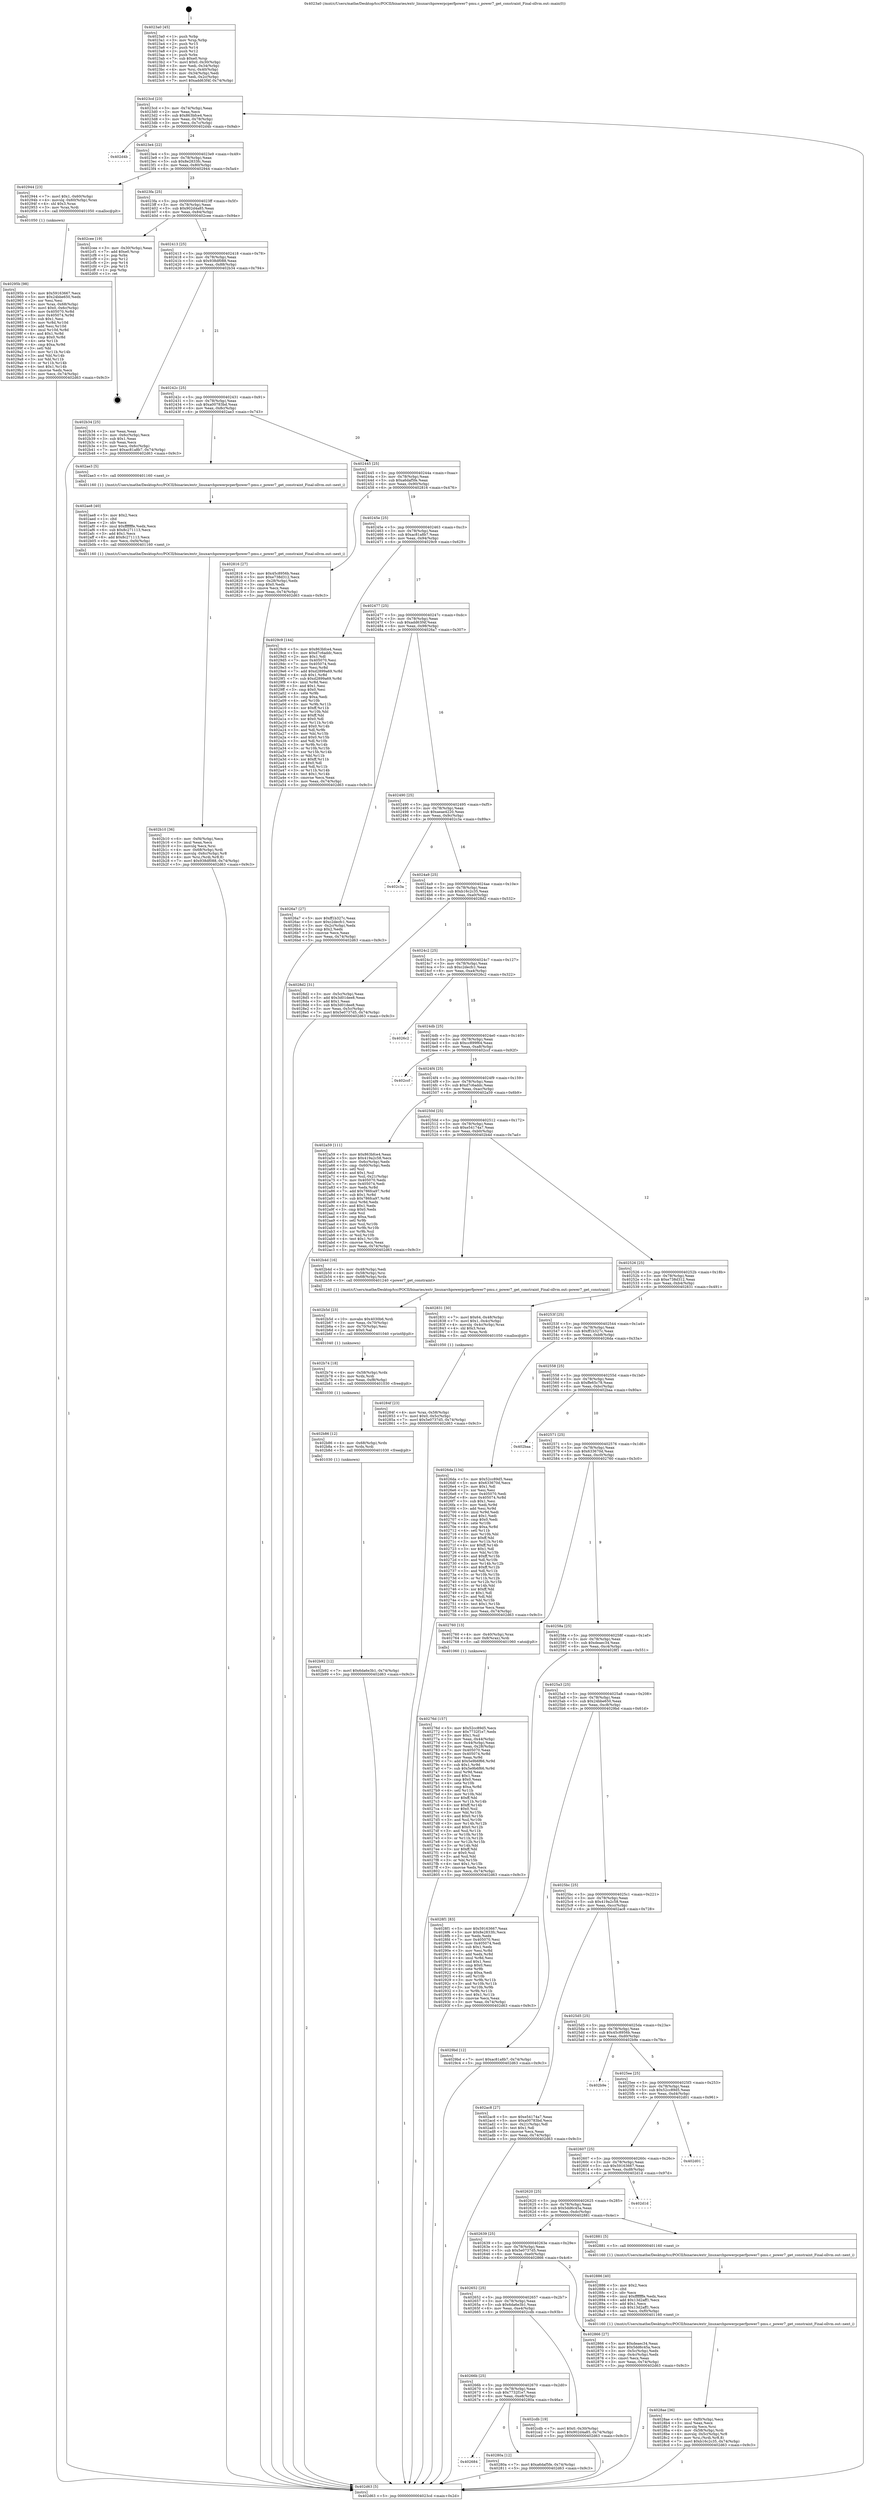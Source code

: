 digraph "0x4023a0" {
  label = "0x4023a0 (/mnt/c/Users/mathe/Desktop/tcc/POCII/binaries/extr_linuxarchpowerpcperfpower7-pmu.c_power7_get_constraint_Final-ollvm.out::main(0))"
  labelloc = "t"
  node[shape=record]

  Entry [label="",width=0.3,height=0.3,shape=circle,fillcolor=black,style=filled]
  "0x4023cd" [label="{
     0x4023cd [23]\l
     | [instrs]\l
     &nbsp;&nbsp;0x4023cd \<+3\>: mov -0x74(%rbp),%eax\l
     &nbsp;&nbsp;0x4023d0 \<+2\>: mov %eax,%ecx\l
     &nbsp;&nbsp;0x4023d2 \<+6\>: sub $0x863bfce4,%ecx\l
     &nbsp;&nbsp;0x4023d8 \<+3\>: mov %eax,-0x78(%rbp)\l
     &nbsp;&nbsp;0x4023db \<+3\>: mov %ecx,-0x7c(%rbp)\l
     &nbsp;&nbsp;0x4023de \<+6\>: je 0000000000402d4b \<main+0x9ab\>\l
  }"]
  "0x402d4b" [label="{
     0x402d4b\l
  }", style=dashed]
  "0x4023e4" [label="{
     0x4023e4 [22]\l
     | [instrs]\l
     &nbsp;&nbsp;0x4023e4 \<+5\>: jmp 00000000004023e9 \<main+0x49\>\l
     &nbsp;&nbsp;0x4023e9 \<+3\>: mov -0x78(%rbp),%eax\l
     &nbsp;&nbsp;0x4023ec \<+5\>: sub $0x8e2833fc,%eax\l
     &nbsp;&nbsp;0x4023f1 \<+3\>: mov %eax,-0x80(%rbp)\l
     &nbsp;&nbsp;0x4023f4 \<+6\>: je 0000000000402944 \<main+0x5a4\>\l
  }"]
  Exit [label="",width=0.3,height=0.3,shape=circle,fillcolor=black,style=filled,peripheries=2]
  "0x402944" [label="{
     0x402944 [23]\l
     | [instrs]\l
     &nbsp;&nbsp;0x402944 \<+7\>: movl $0x1,-0x60(%rbp)\l
     &nbsp;&nbsp;0x40294b \<+4\>: movslq -0x60(%rbp),%rax\l
     &nbsp;&nbsp;0x40294f \<+4\>: shl $0x3,%rax\l
     &nbsp;&nbsp;0x402953 \<+3\>: mov %rax,%rdi\l
     &nbsp;&nbsp;0x402956 \<+5\>: call 0000000000401050 \<malloc@plt\>\l
     | [calls]\l
     &nbsp;&nbsp;0x401050 \{1\} (unknown)\l
  }"]
  "0x4023fa" [label="{
     0x4023fa [25]\l
     | [instrs]\l
     &nbsp;&nbsp;0x4023fa \<+5\>: jmp 00000000004023ff \<main+0x5f\>\l
     &nbsp;&nbsp;0x4023ff \<+3\>: mov -0x78(%rbp),%eax\l
     &nbsp;&nbsp;0x402402 \<+5\>: sub $0x902d4a85,%eax\l
     &nbsp;&nbsp;0x402407 \<+6\>: mov %eax,-0x84(%rbp)\l
     &nbsp;&nbsp;0x40240d \<+6\>: je 0000000000402cee \<main+0x94e\>\l
  }"]
  "0x402b92" [label="{
     0x402b92 [12]\l
     | [instrs]\l
     &nbsp;&nbsp;0x402b92 \<+7\>: movl $0x6da6e3b1,-0x74(%rbp)\l
     &nbsp;&nbsp;0x402b99 \<+5\>: jmp 0000000000402d63 \<main+0x9c3\>\l
  }"]
  "0x402cee" [label="{
     0x402cee [19]\l
     | [instrs]\l
     &nbsp;&nbsp;0x402cee \<+3\>: mov -0x30(%rbp),%eax\l
     &nbsp;&nbsp;0x402cf1 \<+7\>: add $0xe0,%rsp\l
     &nbsp;&nbsp;0x402cf8 \<+1\>: pop %rbx\l
     &nbsp;&nbsp;0x402cf9 \<+2\>: pop %r12\l
     &nbsp;&nbsp;0x402cfb \<+2\>: pop %r14\l
     &nbsp;&nbsp;0x402cfd \<+2\>: pop %r15\l
     &nbsp;&nbsp;0x402cff \<+1\>: pop %rbp\l
     &nbsp;&nbsp;0x402d00 \<+1\>: ret\l
  }"]
  "0x402413" [label="{
     0x402413 [25]\l
     | [instrs]\l
     &nbsp;&nbsp;0x402413 \<+5\>: jmp 0000000000402418 \<main+0x78\>\l
     &nbsp;&nbsp;0x402418 \<+3\>: mov -0x78(%rbp),%eax\l
     &nbsp;&nbsp;0x40241b \<+5\>: sub $0x938df088,%eax\l
     &nbsp;&nbsp;0x402420 \<+6\>: mov %eax,-0x88(%rbp)\l
     &nbsp;&nbsp;0x402426 \<+6\>: je 0000000000402b34 \<main+0x794\>\l
  }"]
  "0x402b86" [label="{
     0x402b86 [12]\l
     | [instrs]\l
     &nbsp;&nbsp;0x402b86 \<+4\>: mov -0x68(%rbp),%rdx\l
     &nbsp;&nbsp;0x402b8a \<+3\>: mov %rdx,%rdi\l
     &nbsp;&nbsp;0x402b8d \<+5\>: call 0000000000401030 \<free@plt\>\l
     | [calls]\l
     &nbsp;&nbsp;0x401030 \{1\} (unknown)\l
  }"]
  "0x402b34" [label="{
     0x402b34 [25]\l
     | [instrs]\l
     &nbsp;&nbsp;0x402b34 \<+2\>: xor %eax,%eax\l
     &nbsp;&nbsp;0x402b36 \<+3\>: mov -0x6c(%rbp),%ecx\l
     &nbsp;&nbsp;0x402b39 \<+3\>: sub $0x1,%eax\l
     &nbsp;&nbsp;0x402b3c \<+2\>: sub %eax,%ecx\l
     &nbsp;&nbsp;0x402b3e \<+3\>: mov %ecx,-0x6c(%rbp)\l
     &nbsp;&nbsp;0x402b41 \<+7\>: movl $0xac81a8b7,-0x74(%rbp)\l
     &nbsp;&nbsp;0x402b48 \<+5\>: jmp 0000000000402d63 \<main+0x9c3\>\l
  }"]
  "0x40242c" [label="{
     0x40242c [25]\l
     | [instrs]\l
     &nbsp;&nbsp;0x40242c \<+5\>: jmp 0000000000402431 \<main+0x91\>\l
     &nbsp;&nbsp;0x402431 \<+3\>: mov -0x78(%rbp),%eax\l
     &nbsp;&nbsp;0x402434 \<+5\>: sub $0xa00783bd,%eax\l
     &nbsp;&nbsp;0x402439 \<+6\>: mov %eax,-0x8c(%rbp)\l
     &nbsp;&nbsp;0x40243f \<+6\>: je 0000000000402ae3 \<main+0x743\>\l
  }"]
  "0x402b74" [label="{
     0x402b74 [18]\l
     | [instrs]\l
     &nbsp;&nbsp;0x402b74 \<+4\>: mov -0x58(%rbp),%rdx\l
     &nbsp;&nbsp;0x402b78 \<+3\>: mov %rdx,%rdi\l
     &nbsp;&nbsp;0x402b7b \<+6\>: mov %eax,-0xf8(%rbp)\l
     &nbsp;&nbsp;0x402b81 \<+5\>: call 0000000000401030 \<free@plt\>\l
     | [calls]\l
     &nbsp;&nbsp;0x401030 \{1\} (unknown)\l
  }"]
  "0x402ae3" [label="{
     0x402ae3 [5]\l
     | [instrs]\l
     &nbsp;&nbsp;0x402ae3 \<+5\>: call 0000000000401160 \<next_i\>\l
     | [calls]\l
     &nbsp;&nbsp;0x401160 \{1\} (/mnt/c/Users/mathe/Desktop/tcc/POCII/binaries/extr_linuxarchpowerpcperfpower7-pmu.c_power7_get_constraint_Final-ollvm.out::next_i)\l
  }"]
  "0x402445" [label="{
     0x402445 [25]\l
     | [instrs]\l
     &nbsp;&nbsp;0x402445 \<+5\>: jmp 000000000040244a \<main+0xaa\>\l
     &nbsp;&nbsp;0x40244a \<+3\>: mov -0x78(%rbp),%eax\l
     &nbsp;&nbsp;0x40244d \<+5\>: sub $0xa6daf5fe,%eax\l
     &nbsp;&nbsp;0x402452 \<+6\>: mov %eax,-0x90(%rbp)\l
     &nbsp;&nbsp;0x402458 \<+6\>: je 0000000000402816 \<main+0x476\>\l
  }"]
  "0x402b5d" [label="{
     0x402b5d [23]\l
     | [instrs]\l
     &nbsp;&nbsp;0x402b5d \<+10\>: movabs $0x4030b6,%rdi\l
     &nbsp;&nbsp;0x402b67 \<+3\>: mov %eax,-0x70(%rbp)\l
     &nbsp;&nbsp;0x402b6a \<+3\>: mov -0x70(%rbp),%esi\l
     &nbsp;&nbsp;0x402b6d \<+2\>: mov $0x0,%al\l
     &nbsp;&nbsp;0x402b6f \<+5\>: call 0000000000401040 \<printf@plt\>\l
     | [calls]\l
     &nbsp;&nbsp;0x401040 \{1\} (unknown)\l
  }"]
  "0x402816" [label="{
     0x402816 [27]\l
     | [instrs]\l
     &nbsp;&nbsp;0x402816 \<+5\>: mov $0x45c8956b,%eax\l
     &nbsp;&nbsp;0x40281b \<+5\>: mov $0xe738d312,%ecx\l
     &nbsp;&nbsp;0x402820 \<+3\>: mov -0x28(%rbp),%edx\l
     &nbsp;&nbsp;0x402823 \<+3\>: cmp $0x0,%edx\l
     &nbsp;&nbsp;0x402826 \<+3\>: cmove %ecx,%eax\l
     &nbsp;&nbsp;0x402829 \<+3\>: mov %eax,-0x74(%rbp)\l
     &nbsp;&nbsp;0x40282c \<+5\>: jmp 0000000000402d63 \<main+0x9c3\>\l
  }"]
  "0x40245e" [label="{
     0x40245e [25]\l
     | [instrs]\l
     &nbsp;&nbsp;0x40245e \<+5\>: jmp 0000000000402463 \<main+0xc3\>\l
     &nbsp;&nbsp;0x402463 \<+3\>: mov -0x78(%rbp),%eax\l
     &nbsp;&nbsp;0x402466 \<+5\>: sub $0xac81a8b7,%eax\l
     &nbsp;&nbsp;0x40246b \<+6\>: mov %eax,-0x94(%rbp)\l
     &nbsp;&nbsp;0x402471 \<+6\>: je 00000000004029c9 \<main+0x629\>\l
  }"]
  "0x402b10" [label="{
     0x402b10 [36]\l
     | [instrs]\l
     &nbsp;&nbsp;0x402b10 \<+6\>: mov -0xf4(%rbp),%ecx\l
     &nbsp;&nbsp;0x402b16 \<+3\>: imul %eax,%ecx\l
     &nbsp;&nbsp;0x402b19 \<+3\>: movslq %ecx,%rsi\l
     &nbsp;&nbsp;0x402b1c \<+4\>: mov -0x68(%rbp),%rdi\l
     &nbsp;&nbsp;0x402b20 \<+4\>: movslq -0x6c(%rbp),%r8\l
     &nbsp;&nbsp;0x402b24 \<+4\>: mov %rsi,(%rdi,%r8,8)\l
     &nbsp;&nbsp;0x402b28 \<+7\>: movl $0x938df088,-0x74(%rbp)\l
     &nbsp;&nbsp;0x402b2f \<+5\>: jmp 0000000000402d63 \<main+0x9c3\>\l
  }"]
  "0x4029c9" [label="{
     0x4029c9 [144]\l
     | [instrs]\l
     &nbsp;&nbsp;0x4029c9 \<+5\>: mov $0x863bfce4,%eax\l
     &nbsp;&nbsp;0x4029ce \<+5\>: mov $0xd7c6addc,%ecx\l
     &nbsp;&nbsp;0x4029d3 \<+2\>: mov $0x1,%dl\l
     &nbsp;&nbsp;0x4029d5 \<+7\>: mov 0x405070,%esi\l
     &nbsp;&nbsp;0x4029dc \<+7\>: mov 0x405074,%edi\l
     &nbsp;&nbsp;0x4029e3 \<+3\>: mov %esi,%r8d\l
     &nbsp;&nbsp;0x4029e6 \<+7\>: add $0xd2899a69,%r8d\l
     &nbsp;&nbsp;0x4029ed \<+4\>: sub $0x1,%r8d\l
     &nbsp;&nbsp;0x4029f1 \<+7\>: sub $0xd2899a69,%r8d\l
     &nbsp;&nbsp;0x4029f8 \<+4\>: imul %r8d,%esi\l
     &nbsp;&nbsp;0x4029fc \<+3\>: and $0x1,%esi\l
     &nbsp;&nbsp;0x4029ff \<+3\>: cmp $0x0,%esi\l
     &nbsp;&nbsp;0x402a02 \<+4\>: sete %r9b\l
     &nbsp;&nbsp;0x402a06 \<+3\>: cmp $0xa,%edi\l
     &nbsp;&nbsp;0x402a09 \<+4\>: setl %r10b\l
     &nbsp;&nbsp;0x402a0d \<+3\>: mov %r9b,%r11b\l
     &nbsp;&nbsp;0x402a10 \<+4\>: xor $0xff,%r11b\l
     &nbsp;&nbsp;0x402a14 \<+3\>: mov %r10b,%bl\l
     &nbsp;&nbsp;0x402a17 \<+3\>: xor $0xff,%bl\l
     &nbsp;&nbsp;0x402a1a \<+3\>: xor $0x0,%dl\l
     &nbsp;&nbsp;0x402a1d \<+3\>: mov %r11b,%r14b\l
     &nbsp;&nbsp;0x402a20 \<+4\>: and $0x0,%r14b\l
     &nbsp;&nbsp;0x402a24 \<+3\>: and %dl,%r9b\l
     &nbsp;&nbsp;0x402a27 \<+3\>: mov %bl,%r15b\l
     &nbsp;&nbsp;0x402a2a \<+4\>: and $0x0,%r15b\l
     &nbsp;&nbsp;0x402a2e \<+3\>: and %dl,%r10b\l
     &nbsp;&nbsp;0x402a31 \<+3\>: or %r9b,%r14b\l
     &nbsp;&nbsp;0x402a34 \<+3\>: or %r10b,%r15b\l
     &nbsp;&nbsp;0x402a37 \<+3\>: xor %r15b,%r14b\l
     &nbsp;&nbsp;0x402a3a \<+3\>: or %bl,%r11b\l
     &nbsp;&nbsp;0x402a3d \<+4\>: xor $0xff,%r11b\l
     &nbsp;&nbsp;0x402a41 \<+3\>: or $0x0,%dl\l
     &nbsp;&nbsp;0x402a44 \<+3\>: and %dl,%r11b\l
     &nbsp;&nbsp;0x402a47 \<+3\>: or %r11b,%r14b\l
     &nbsp;&nbsp;0x402a4a \<+4\>: test $0x1,%r14b\l
     &nbsp;&nbsp;0x402a4e \<+3\>: cmovne %ecx,%eax\l
     &nbsp;&nbsp;0x402a51 \<+3\>: mov %eax,-0x74(%rbp)\l
     &nbsp;&nbsp;0x402a54 \<+5\>: jmp 0000000000402d63 \<main+0x9c3\>\l
  }"]
  "0x402477" [label="{
     0x402477 [25]\l
     | [instrs]\l
     &nbsp;&nbsp;0x402477 \<+5\>: jmp 000000000040247c \<main+0xdc\>\l
     &nbsp;&nbsp;0x40247c \<+3\>: mov -0x78(%rbp),%eax\l
     &nbsp;&nbsp;0x40247f \<+5\>: sub $0xadd63f4f,%eax\l
     &nbsp;&nbsp;0x402484 \<+6\>: mov %eax,-0x98(%rbp)\l
     &nbsp;&nbsp;0x40248a \<+6\>: je 00000000004026a7 \<main+0x307\>\l
  }"]
  "0x402ae8" [label="{
     0x402ae8 [40]\l
     | [instrs]\l
     &nbsp;&nbsp;0x402ae8 \<+5\>: mov $0x2,%ecx\l
     &nbsp;&nbsp;0x402aed \<+1\>: cltd\l
     &nbsp;&nbsp;0x402aee \<+2\>: idiv %ecx\l
     &nbsp;&nbsp;0x402af0 \<+6\>: imul $0xfffffffe,%edx,%ecx\l
     &nbsp;&nbsp;0x402af6 \<+6\>: sub $0x8c271113,%ecx\l
     &nbsp;&nbsp;0x402afc \<+3\>: add $0x1,%ecx\l
     &nbsp;&nbsp;0x402aff \<+6\>: add $0x8c271113,%ecx\l
     &nbsp;&nbsp;0x402b05 \<+6\>: mov %ecx,-0xf4(%rbp)\l
     &nbsp;&nbsp;0x402b0b \<+5\>: call 0000000000401160 \<next_i\>\l
     | [calls]\l
     &nbsp;&nbsp;0x401160 \{1\} (/mnt/c/Users/mathe/Desktop/tcc/POCII/binaries/extr_linuxarchpowerpcperfpower7-pmu.c_power7_get_constraint_Final-ollvm.out::next_i)\l
  }"]
  "0x4026a7" [label="{
     0x4026a7 [27]\l
     | [instrs]\l
     &nbsp;&nbsp;0x4026a7 \<+5\>: mov $0xff1b327c,%eax\l
     &nbsp;&nbsp;0x4026ac \<+5\>: mov $0xc2decfc1,%ecx\l
     &nbsp;&nbsp;0x4026b1 \<+3\>: mov -0x2c(%rbp),%edx\l
     &nbsp;&nbsp;0x4026b4 \<+3\>: cmp $0x2,%edx\l
     &nbsp;&nbsp;0x4026b7 \<+3\>: cmovne %ecx,%eax\l
     &nbsp;&nbsp;0x4026ba \<+3\>: mov %eax,-0x74(%rbp)\l
     &nbsp;&nbsp;0x4026bd \<+5\>: jmp 0000000000402d63 \<main+0x9c3\>\l
  }"]
  "0x402490" [label="{
     0x402490 [25]\l
     | [instrs]\l
     &nbsp;&nbsp;0x402490 \<+5\>: jmp 0000000000402495 \<main+0xf5\>\l
     &nbsp;&nbsp;0x402495 \<+3\>: mov -0x78(%rbp),%eax\l
     &nbsp;&nbsp;0x402498 \<+5\>: sub $0xaeae4220,%eax\l
     &nbsp;&nbsp;0x40249d \<+6\>: mov %eax,-0x9c(%rbp)\l
     &nbsp;&nbsp;0x4024a3 \<+6\>: je 0000000000402c3a \<main+0x89a\>\l
  }"]
  "0x402d63" [label="{
     0x402d63 [5]\l
     | [instrs]\l
     &nbsp;&nbsp;0x402d63 \<+5\>: jmp 00000000004023cd \<main+0x2d\>\l
  }"]
  "0x4023a0" [label="{
     0x4023a0 [45]\l
     | [instrs]\l
     &nbsp;&nbsp;0x4023a0 \<+1\>: push %rbp\l
     &nbsp;&nbsp;0x4023a1 \<+3\>: mov %rsp,%rbp\l
     &nbsp;&nbsp;0x4023a4 \<+2\>: push %r15\l
     &nbsp;&nbsp;0x4023a6 \<+2\>: push %r14\l
     &nbsp;&nbsp;0x4023a8 \<+2\>: push %r12\l
     &nbsp;&nbsp;0x4023aa \<+1\>: push %rbx\l
     &nbsp;&nbsp;0x4023ab \<+7\>: sub $0xe0,%rsp\l
     &nbsp;&nbsp;0x4023b2 \<+7\>: movl $0x0,-0x30(%rbp)\l
     &nbsp;&nbsp;0x4023b9 \<+3\>: mov %edi,-0x34(%rbp)\l
     &nbsp;&nbsp;0x4023bc \<+4\>: mov %rsi,-0x40(%rbp)\l
     &nbsp;&nbsp;0x4023c0 \<+3\>: mov -0x34(%rbp),%edi\l
     &nbsp;&nbsp;0x4023c3 \<+3\>: mov %edi,-0x2c(%rbp)\l
     &nbsp;&nbsp;0x4023c6 \<+7\>: movl $0xadd63f4f,-0x74(%rbp)\l
  }"]
  "0x40295b" [label="{
     0x40295b [98]\l
     | [instrs]\l
     &nbsp;&nbsp;0x40295b \<+5\>: mov $0x59163667,%ecx\l
     &nbsp;&nbsp;0x402960 \<+5\>: mov $0x24bbe650,%edx\l
     &nbsp;&nbsp;0x402965 \<+2\>: xor %esi,%esi\l
     &nbsp;&nbsp;0x402967 \<+4\>: mov %rax,-0x68(%rbp)\l
     &nbsp;&nbsp;0x40296b \<+7\>: movl $0x0,-0x6c(%rbp)\l
     &nbsp;&nbsp;0x402972 \<+8\>: mov 0x405070,%r8d\l
     &nbsp;&nbsp;0x40297a \<+8\>: mov 0x405074,%r9d\l
     &nbsp;&nbsp;0x402982 \<+3\>: sub $0x1,%esi\l
     &nbsp;&nbsp;0x402985 \<+3\>: mov %r8d,%r10d\l
     &nbsp;&nbsp;0x402988 \<+3\>: add %esi,%r10d\l
     &nbsp;&nbsp;0x40298b \<+4\>: imul %r10d,%r8d\l
     &nbsp;&nbsp;0x40298f \<+4\>: and $0x1,%r8d\l
     &nbsp;&nbsp;0x402993 \<+4\>: cmp $0x0,%r8d\l
     &nbsp;&nbsp;0x402997 \<+4\>: sete %r11b\l
     &nbsp;&nbsp;0x40299b \<+4\>: cmp $0xa,%r9d\l
     &nbsp;&nbsp;0x40299f \<+3\>: setl %bl\l
     &nbsp;&nbsp;0x4029a2 \<+3\>: mov %r11b,%r14b\l
     &nbsp;&nbsp;0x4029a5 \<+3\>: and %bl,%r14b\l
     &nbsp;&nbsp;0x4029a8 \<+3\>: xor %bl,%r11b\l
     &nbsp;&nbsp;0x4029ab \<+3\>: or %r11b,%r14b\l
     &nbsp;&nbsp;0x4029ae \<+4\>: test $0x1,%r14b\l
     &nbsp;&nbsp;0x4029b2 \<+3\>: cmovne %edx,%ecx\l
     &nbsp;&nbsp;0x4029b5 \<+3\>: mov %ecx,-0x74(%rbp)\l
     &nbsp;&nbsp;0x4029b8 \<+5\>: jmp 0000000000402d63 \<main+0x9c3\>\l
  }"]
  "0x402c3a" [label="{
     0x402c3a\l
  }", style=dashed]
  "0x4024a9" [label="{
     0x4024a9 [25]\l
     | [instrs]\l
     &nbsp;&nbsp;0x4024a9 \<+5\>: jmp 00000000004024ae \<main+0x10e\>\l
     &nbsp;&nbsp;0x4024ae \<+3\>: mov -0x78(%rbp),%eax\l
     &nbsp;&nbsp;0x4024b1 \<+5\>: sub $0xb16c2c35,%eax\l
     &nbsp;&nbsp;0x4024b6 \<+6\>: mov %eax,-0xa0(%rbp)\l
     &nbsp;&nbsp;0x4024bc \<+6\>: je 00000000004028d2 \<main+0x532\>\l
  }"]
  "0x4028ae" [label="{
     0x4028ae [36]\l
     | [instrs]\l
     &nbsp;&nbsp;0x4028ae \<+6\>: mov -0xf0(%rbp),%ecx\l
     &nbsp;&nbsp;0x4028b4 \<+3\>: imul %eax,%ecx\l
     &nbsp;&nbsp;0x4028b7 \<+3\>: movslq %ecx,%rsi\l
     &nbsp;&nbsp;0x4028ba \<+4\>: mov -0x58(%rbp),%rdi\l
     &nbsp;&nbsp;0x4028be \<+4\>: movslq -0x5c(%rbp),%r8\l
     &nbsp;&nbsp;0x4028c2 \<+4\>: mov %rsi,(%rdi,%r8,8)\l
     &nbsp;&nbsp;0x4028c6 \<+7\>: movl $0xb16c2c35,-0x74(%rbp)\l
     &nbsp;&nbsp;0x4028cd \<+5\>: jmp 0000000000402d63 \<main+0x9c3\>\l
  }"]
  "0x4028d2" [label="{
     0x4028d2 [31]\l
     | [instrs]\l
     &nbsp;&nbsp;0x4028d2 \<+3\>: mov -0x5c(%rbp),%eax\l
     &nbsp;&nbsp;0x4028d5 \<+5\>: add $0x3d01dee8,%eax\l
     &nbsp;&nbsp;0x4028da \<+3\>: add $0x1,%eax\l
     &nbsp;&nbsp;0x4028dd \<+5\>: sub $0x3d01dee8,%eax\l
     &nbsp;&nbsp;0x4028e2 \<+3\>: mov %eax,-0x5c(%rbp)\l
     &nbsp;&nbsp;0x4028e5 \<+7\>: movl $0x5e0737d5,-0x74(%rbp)\l
     &nbsp;&nbsp;0x4028ec \<+5\>: jmp 0000000000402d63 \<main+0x9c3\>\l
  }"]
  "0x4024c2" [label="{
     0x4024c2 [25]\l
     | [instrs]\l
     &nbsp;&nbsp;0x4024c2 \<+5\>: jmp 00000000004024c7 \<main+0x127\>\l
     &nbsp;&nbsp;0x4024c7 \<+3\>: mov -0x78(%rbp),%eax\l
     &nbsp;&nbsp;0x4024ca \<+5\>: sub $0xc2decfc1,%eax\l
     &nbsp;&nbsp;0x4024cf \<+6\>: mov %eax,-0xa4(%rbp)\l
     &nbsp;&nbsp;0x4024d5 \<+6\>: je 00000000004026c2 \<main+0x322\>\l
  }"]
  "0x402886" [label="{
     0x402886 [40]\l
     | [instrs]\l
     &nbsp;&nbsp;0x402886 \<+5\>: mov $0x2,%ecx\l
     &nbsp;&nbsp;0x40288b \<+1\>: cltd\l
     &nbsp;&nbsp;0x40288c \<+2\>: idiv %ecx\l
     &nbsp;&nbsp;0x40288e \<+6\>: imul $0xfffffffe,%edx,%ecx\l
     &nbsp;&nbsp;0x402894 \<+6\>: add $0x13d2aff1,%ecx\l
     &nbsp;&nbsp;0x40289a \<+3\>: add $0x1,%ecx\l
     &nbsp;&nbsp;0x40289d \<+6\>: sub $0x13d2aff1,%ecx\l
     &nbsp;&nbsp;0x4028a3 \<+6\>: mov %ecx,-0xf0(%rbp)\l
     &nbsp;&nbsp;0x4028a9 \<+5\>: call 0000000000401160 \<next_i\>\l
     | [calls]\l
     &nbsp;&nbsp;0x401160 \{1\} (/mnt/c/Users/mathe/Desktop/tcc/POCII/binaries/extr_linuxarchpowerpcperfpower7-pmu.c_power7_get_constraint_Final-ollvm.out::next_i)\l
  }"]
  "0x4026c2" [label="{
     0x4026c2\l
  }", style=dashed]
  "0x4024db" [label="{
     0x4024db [25]\l
     | [instrs]\l
     &nbsp;&nbsp;0x4024db \<+5\>: jmp 00000000004024e0 \<main+0x140\>\l
     &nbsp;&nbsp;0x4024e0 \<+3\>: mov -0x78(%rbp),%eax\l
     &nbsp;&nbsp;0x4024e3 \<+5\>: sub $0xcc899f64,%eax\l
     &nbsp;&nbsp;0x4024e8 \<+6\>: mov %eax,-0xa8(%rbp)\l
     &nbsp;&nbsp;0x4024ee \<+6\>: je 0000000000402ccf \<main+0x92f\>\l
  }"]
  "0x40284f" [label="{
     0x40284f [23]\l
     | [instrs]\l
     &nbsp;&nbsp;0x40284f \<+4\>: mov %rax,-0x58(%rbp)\l
     &nbsp;&nbsp;0x402853 \<+7\>: movl $0x0,-0x5c(%rbp)\l
     &nbsp;&nbsp;0x40285a \<+7\>: movl $0x5e0737d5,-0x74(%rbp)\l
     &nbsp;&nbsp;0x402861 \<+5\>: jmp 0000000000402d63 \<main+0x9c3\>\l
  }"]
  "0x402ccf" [label="{
     0x402ccf\l
  }", style=dashed]
  "0x4024f4" [label="{
     0x4024f4 [25]\l
     | [instrs]\l
     &nbsp;&nbsp;0x4024f4 \<+5\>: jmp 00000000004024f9 \<main+0x159\>\l
     &nbsp;&nbsp;0x4024f9 \<+3\>: mov -0x78(%rbp),%eax\l
     &nbsp;&nbsp;0x4024fc \<+5\>: sub $0xd7c6addc,%eax\l
     &nbsp;&nbsp;0x402501 \<+6\>: mov %eax,-0xac(%rbp)\l
     &nbsp;&nbsp;0x402507 \<+6\>: je 0000000000402a59 \<main+0x6b9\>\l
  }"]
  "0x402684" [label="{
     0x402684\l
  }", style=dashed]
  "0x402a59" [label="{
     0x402a59 [111]\l
     | [instrs]\l
     &nbsp;&nbsp;0x402a59 \<+5\>: mov $0x863bfce4,%eax\l
     &nbsp;&nbsp;0x402a5e \<+5\>: mov $0x419a2c58,%ecx\l
     &nbsp;&nbsp;0x402a63 \<+3\>: mov -0x6c(%rbp),%edx\l
     &nbsp;&nbsp;0x402a66 \<+3\>: cmp -0x60(%rbp),%edx\l
     &nbsp;&nbsp;0x402a69 \<+4\>: setl %sil\l
     &nbsp;&nbsp;0x402a6d \<+4\>: and $0x1,%sil\l
     &nbsp;&nbsp;0x402a71 \<+4\>: mov %sil,-0x21(%rbp)\l
     &nbsp;&nbsp;0x402a75 \<+7\>: mov 0x405070,%edx\l
     &nbsp;&nbsp;0x402a7c \<+7\>: mov 0x405074,%edi\l
     &nbsp;&nbsp;0x402a83 \<+3\>: mov %edx,%r8d\l
     &nbsp;&nbsp;0x402a86 \<+7\>: add $0x786fca97,%r8d\l
     &nbsp;&nbsp;0x402a8d \<+4\>: sub $0x1,%r8d\l
     &nbsp;&nbsp;0x402a91 \<+7\>: sub $0x786fca97,%r8d\l
     &nbsp;&nbsp;0x402a98 \<+4\>: imul %r8d,%edx\l
     &nbsp;&nbsp;0x402a9c \<+3\>: and $0x1,%edx\l
     &nbsp;&nbsp;0x402a9f \<+3\>: cmp $0x0,%edx\l
     &nbsp;&nbsp;0x402aa2 \<+4\>: sete %sil\l
     &nbsp;&nbsp;0x402aa6 \<+3\>: cmp $0xa,%edi\l
     &nbsp;&nbsp;0x402aa9 \<+4\>: setl %r9b\l
     &nbsp;&nbsp;0x402aad \<+3\>: mov %sil,%r10b\l
     &nbsp;&nbsp;0x402ab0 \<+3\>: and %r9b,%r10b\l
     &nbsp;&nbsp;0x402ab3 \<+3\>: xor %r9b,%sil\l
     &nbsp;&nbsp;0x402ab6 \<+3\>: or %sil,%r10b\l
     &nbsp;&nbsp;0x402ab9 \<+4\>: test $0x1,%r10b\l
     &nbsp;&nbsp;0x402abd \<+3\>: cmovne %ecx,%eax\l
     &nbsp;&nbsp;0x402ac0 \<+3\>: mov %eax,-0x74(%rbp)\l
     &nbsp;&nbsp;0x402ac3 \<+5\>: jmp 0000000000402d63 \<main+0x9c3\>\l
  }"]
  "0x40250d" [label="{
     0x40250d [25]\l
     | [instrs]\l
     &nbsp;&nbsp;0x40250d \<+5\>: jmp 0000000000402512 \<main+0x172\>\l
     &nbsp;&nbsp;0x402512 \<+3\>: mov -0x78(%rbp),%eax\l
     &nbsp;&nbsp;0x402515 \<+5\>: sub $0xe54174a7,%eax\l
     &nbsp;&nbsp;0x40251a \<+6\>: mov %eax,-0xb0(%rbp)\l
     &nbsp;&nbsp;0x402520 \<+6\>: je 0000000000402b4d \<main+0x7ad\>\l
  }"]
  "0x40280a" [label="{
     0x40280a [12]\l
     | [instrs]\l
     &nbsp;&nbsp;0x40280a \<+7\>: movl $0xa6daf5fe,-0x74(%rbp)\l
     &nbsp;&nbsp;0x402811 \<+5\>: jmp 0000000000402d63 \<main+0x9c3\>\l
  }"]
  "0x402b4d" [label="{
     0x402b4d [16]\l
     | [instrs]\l
     &nbsp;&nbsp;0x402b4d \<+3\>: mov -0x48(%rbp),%edi\l
     &nbsp;&nbsp;0x402b50 \<+4\>: mov -0x58(%rbp),%rsi\l
     &nbsp;&nbsp;0x402b54 \<+4\>: mov -0x68(%rbp),%rdx\l
     &nbsp;&nbsp;0x402b58 \<+5\>: call 0000000000401240 \<power7_get_constraint\>\l
     | [calls]\l
     &nbsp;&nbsp;0x401240 \{1\} (/mnt/c/Users/mathe/Desktop/tcc/POCII/binaries/extr_linuxarchpowerpcperfpower7-pmu.c_power7_get_constraint_Final-ollvm.out::power7_get_constraint)\l
  }"]
  "0x402526" [label="{
     0x402526 [25]\l
     | [instrs]\l
     &nbsp;&nbsp;0x402526 \<+5\>: jmp 000000000040252b \<main+0x18b\>\l
     &nbsp;&nbsp;0x40252b \<+3\>: mov -0x78(%rbp),%eax\l
     &nbsp;&nbsp;0x40252e \<+5\>: sub $0xe738d312,%eax\l
     &nbsp;&nbsp;0x402533 \<+6\>: mov %eax,-0xb4(%rbp)\l
     &nbsp;&nbsp;0x402539 \<+6\>: je 0000000000402831 \<main+0x491\>\l
  }"]
  "0x40266b" [label="{
     0x40266b [25]\l
     | [instrs]\l
     &nbsp;&nbsp;0x40266b \<+5\>: jmp 0000000000402670 \<main+0x2d0\>\l
     &nbsp;&nbsp;0x402670 \<+3\>: mov -0x78(%rbp),%eax\l
     &nbsp;&nbsp;0x402673 \<+5\>: sub $0x7732f1e7,%eax\l
     &nbsp;&nbsp;0x402678 \<+6\>: mov %eax,-0xe8(%rbp)\l
     &nbsp;&nbsp;0x40267e \<+6\>: je 000000000040280a \<main+0x46a\>\l
  }"]
  "0x402831" [label="{
     0x402831 [30]\l
     | [instrs]\l
     &nbsp;&nbsp;0x402831 \<+7\>: movl $0x64,-0x48(%rbp)\l
     &nbsp;&nbsp;0x402838 \<+7\>: movl $0x1,-0x4c(%rbp)\l
     &nbsp;&nbsp;0x40283f \<+4\>: movslq -0x4c(%rbp),%rax\l
     &nbsp;&nbsp;0x402843 \<+4\>: shl $0x3,%rax\l
     &nbsp;&nbsp;0x402847 \<+3\>: mov %rax,%rdi\l
     &nbsp;&nbsp;0x40284a \<+5\>: call 0000000000401050 \<malloc@plt\>\l
     | [calls]\l
     &nbsp;&nbsp;0x401050 \{1\} (unknown)\l
  }"]
  "0x40253f" [label="{
     0x40253f [25]\l
     | [instrs]\l
     &nbsp;&nbsp;0x40253f \<+5\>: jmp 0000000000402544 \<main+0x1a4\>\l
     &nbsp;&nbsp;0x402544 \<+3\>: mov -0x78(%rbp),%eax\l
     &nbsp;&nbsp;0x402547 \<+5\>: sub $0xff1b327c,%eax\l
     &nbsp;&nbsp;0x40254c \<+6\>: mov %eax,-0xb8(%rbp)\l
     &nbsp;&nbsp;0x402552 \<+6\>: je 00000000004026da \<main+0x33a\>\l
  }"]
  "0x402cdb" [label="{
     0x402cdb [19]\l
     | [instrs]\l
     &nbsp;&nbsp;0x402cdb \<+7\>: movl $0x0,-0x30(%rbp)\l
     &nbsp;&nbsp;0x402ce2 \<+7\>: movl $0x902d4a85,-0x74(%rbp)\l
     &nbsp;&nbsp;0x402ce9 \<+5\>: jmp 0000000000402d63 \<main+0x9c3\>\l
  }"]
  "0x4026da" [label="{
     0x4026da [134]\l
     | [instrs]\l
     &nbsp;&nbsp;0x4026da \<+5\>: mov $0x52cc89d5,%eax\l
     &nbsp;&nbsp;0x4026df \<+5\>: mov $0x633670d,%ecx\l
     &nbsp;&nbsp;0x4026e4 \<+2\>: mov $0x1,%dl\l
     &nbsp;&nbsp;0x4026e6 \<+2\>: xor %esi,%esi\l
     &nbsp;&nbsp;0x4026e8 \<+7\>: mov 0x405070,%edi\l
     &nbsp;&nbsp;0x4026ef \<+8\>: mov 0x405074,%r8d\l
     &nbsp;&nbsp;0x4026f7 \<+3\>: sub $0x1,%esi\l
     &nbsp;&nbsp;0x4026fa \<+3\>: mov %edi,%r9d\l
     &nbsp;&nbsp;0x4026fd \<+3\>: add %esi,%r9d\l
     &nbsp;&nbsp;0x402700 \<+4\>: imul %r9d,%edi\l
     &nbsp;&nbsp;0x402704 \<+3\>: and $0x1,%edi\l
     &nbsp;&nbsp;0x402707 \<+3\>: cmp $0x0,%edi\l
     &nbsp;&nbsp;0x40270a \<+4\>: sete %r10b\l
     &nbsp;&nbsp;0x40270e \<+4\>: cmp $0xa,%r8d\l
     &nbsp;&nbsp;0x402712 \<+4\>: setl %r11b\l
     &nbsp;&nbsp;0x402716 \<+3\>: mov %r10b,%bl\l
     &nbsp;&nbsp;0x402719 \<+3\>: xor $0xff,%bl\l
     &nbsp;&nbsp;0x40271c \<+3\>: mov %r11b,%r14b\l
     &nbsp;&nbsp;0x40271f \<+4\>: xor $0xff,%r14b\l
     &nbsp;&nbsp;0x402723 \<+3\>: xor $0x1,%dl\l
     &nbsp;&nbsp;0x402726 \<+3\>: mov %bl,%r15b\l
     &nbsp;&nbsp;0x402729 \<+4\>: and $0xff,%r15b\l
     &nbsp;&nbsp;0x40272d \<+3\>: and %dl,%r10b\l
     &nbsp;&nbsp;0x402730 \<+3\>: mov %r14b,%r12b\l
     &nbsp;&nbsp;0x402733 \<+4\>: and $0xff,%r12b\l
     &nbsp;&nbsp;0x402737 \<+3\>: and %dl,%r11b\l
     &nbsp;&nbsp;0x40273a \<+3\>: or %r10b,%r15b\l
     &nbsp;&nbsp;0x40273d \<+3\>: or %r11b,%r12b\l
     &nbsp;&nbsp;0x402740 \<+3\>: xor %r12b,%r15b\l
     &nbsp;&nbsp;0x402743 \<+3\>: or %r14b,%bl\l
     &nbsp;&nbsp;0x402746 \<+3\>: xor $0xff,%bl\l
     &nbsp;&nbsp;0x402749 \<+3\>: or $0x1,%dl\l
     &nbsp;&nbsp;0x40274c \<+2\>: and %dl,%bl\l
     &nbsp;&nbsp;0x40274e \<+3\>: or %bl,%r15b\l
     &nbsp;&nbsp;0x402751 \<+4\>: test $0x1,%r15b\l
     &nbsp;&nbsp;0x402755 \<+3\>: cmovne %ecx,%eax\l
     &nbsp;&nbsp;0x402758 \<+3\>: mov %eax,-0x74(%rbp)\l
     &nbsp;&nbsp;0x40275b \<+5\>: jmp 0000000000402d63 \<main+0x9c3\>\l
  }"]
  "0x402558" [label="{
     0x402558 [25]\l
     | [instrs]\l
     &nbsp;&nbsp;0x402558 \<+5\>: jmp 000000000040255d \<main+0x1bd\>\l
     &nbsp;&nbsp;0x40255d \<+3\>: mov -0x78(%rbp),%eax\l
     &nbsp;&nbsp;0x402560 \<+5\>: sub $0xffe65c78,%eax\l
     &nbsp;&nbsp;0x402565 \<+6\>: mov %eax,-0xbc(%rbp)\l
     &nbsp;&nbsp;0x40256b \<+6\>: je 0000000000402baa \<main+0x80a\>\l
  }"]
  "0x402652" [label="{
     0x402652 [25]\l
     | [instrs]\l
     &nbsp;&nbsp;0x402652 \<+5\>: jmp 0000000000402657 \<main+0x2b7\>\l
     &nbsp;&nbsp;0x402657 \<+3\>: mov -0x78(%rbp),%eax\l
     &nbsp;&nbsp;0x40265a \<+5\>: sub $0x6da6e3b1,%eax\l
     &nbsp;&nbsp;0x40265f \<+6\>: mov %eax,-0xe4(%rbp)\l
     &nbsp;&nbsp;0x402665 \<+6\>: je 0000000000402cdb \<main+0x93b\>\l
  }"]
  "0x402baa" [label="{
     0x402baa\l
  }", style=dashed]
  "0x402571" [label="{
     0x402571 [25]\l
     | [instrs]\l
     &nbsp;&nbsp;0x402571 \<+5\>: jmp 0000000000402576 \<main+0x1d6\>\l
     &nbsp;&nbsp;0x402576 \<+3\>: mov -0x78(%rbp),%eax\l
     &nbsp;&nbsp;0x402579 \<+5\>: sub $0x633670d,%eax\l
     &nbsp;&nbsp;0x40257e \<+6\>: mov %eax,-0xc0(%rbp)\l
     &nbsp;&nbsp;0x402584 \<+6\>: je 0000000000402760 \<main+0x3c0\>\l
  }"]
  "0x402866" [label="{
     0x402866 [27]\l
     | [instrs]\l
     &nbsp;&nbsp;0x402866 \<+5\>: mov $0xdeaec34,%eax\l
     &nbsp;&nbsp;0x40286b \<+5\>: mov $0x5dd6c45a,%ecx\l
     &nbsp;&nbsp;0x402870 \<+3\>: mov -0x5c(%rbp),%edx\l
     &nbsp;&nbsp;0x402873 \<+3\>: cmp -0x4c(%rbp),%edx\l
     &nbsp;&nbsp;0x402876 \<+3\>: cmovl %ecx,%eax\l
     &nbsp;&nbsp;0x402879 \<+3\>: mov %eax,-0x74(%rbp)\l
     &nbsp;&nbsp;0x40287c \<+5\>: jmp 0000000000402d63 \<main+0x9c3\>\l
  }"]
  "0x402760" [label="{
     0x402760 [13]\l
     | [instrs]\l
     &nbsp;&nbsp;0x402760 \<+4\>: mov -0x40(%rbp),%rax\l
     &nbsp;&nbsp;0x402764 \<+4\>: mov 0x8(%rax),%rdi\l
     &nbsp;&nbsp;0x402768 \<+5\>: call 0000000000401060 \<atoi@plt\>\l
     | [calls]\l
     &nbsp;&nbsp;0x401060 \{1\} (unknown)\l
  }"]
  "0x40258a" [label="{
     0x40258a [25]\l
     | [instrs]\l
     &nbsp;&nbsp;0x40258a \<+5\>: jmp 000000000040258f \<main+0x1ef\>\l
     &nbsp;&nbsp;0x40258f \<+3\>: mov -0x78(%rbp),%eax\l
     &nbsp;&nbsp;0x402592 \<+5\>: sub $0xdeaec34,%eax\l
     &nbsp;&nbsp;0x402597 \<+6\>: mov %eax,-0xc4(%rbp)\l
     &nbsp;&nbsp;0x40259d \<+6\>: je 00000000004028f1 \<main+0x551\>\l
  }"]
  "0x40276d" [label="{
     0x40276d [157]\l
     | [instrs]\l
     &nbsp;&nbsp;0x40276d \<+5\>: mov $0x52cc89d5,%ecx\l
     &nbsp;&nbsp;0x402772 \<+5\>: mov $0x7732f1e7,%edx\l
     &nbsp;&nbsp;0x402777 \<+3\>: mov $0x1,%sil\l
     &nbsp;&nbsp;0x40277a \<+3\>: mov %eax,-0x44(%rbp)\l
     &nbsp;&nbsp;0x40277d \<+3\>: mov -0x44(%rbp),%eax\l
     &nbsp;&nbsp;0x402780 \<+3\>: mov %eax,-0x28(%rbp)\l
     &nbsp;&nbsp;0x402783 \<+7\>: mov 0x405070,%eax\l
     &nbsp;&nbsp;0x40278a \<+8\>: mov 0x405074,%r8d\l
     &nbsp;&nbsp;0x402792 \<+3\>: mov %eax,%r9d\l
     &nbsp;&nbsp;0x402795 \<+7\>: add $0x5e9b6f66,%r9d\l
     &nbsp;&nbsp;0x40279c \<+4\>: sub $0x1,%r9d\l
     &nbsp;&nbsp;0x4027a0 \<+7\>: sub $0x5e9b6f66,%r9d\l
     &nbsp;&nbsp;0x4027a7 \<+4\>: imul %r9d,%eax\l
     &nbsp;&nbsp;0x4027ab \<+3\>: and $0x1,%eax\l
     &nbsp;&nbsp;0x4027ae \<+3\>: cmp $0x0,%eax\l
     &nbsp;&nbsp;0x4027b1 \<+4\>: sete %r10b\l
     &nbsp;&nbsp;0x4027b5 \<+4\>: cmp $0xa,%r8d\l
     &nbsp;&nbsp;0x4027b9 \<+4\>: setl %r11b\l
     &nbsp;&nbsp;0x4027bd \<+3\>: mov %r10b,%bl\l
     &nbsp;&nbsp;0x4027c0 \<+3\>: xor $0xff,%bl\l
     &nbsp;&nbsp;0x4027c3 \<+3\>: mov %r11b,%r14b\l
     &nbsp;&nbsp;0x4027c6 \<+4\>: xor $0xff,%r14b\l
     &nbsp;&nbsp;0x4027ca \<+4\>: xor $0x0,%sil\l
     &nbsp;&nbsp;0x4027ce \<+3\>: mov %bl,%r15b\l
     &nbsp;&nbsp;0x4027d1 \<+4\>: and $0x0,%r15b\l
     &nbsp;&nbsp;0x4027d5 \<+3\>: and %sil,%r10b\l
     &nbsp;&nbsp;0x4027d8 \<+3\>: mov %r14b,%r12b\l
     &nbsp;&nbsp;0x4027db \<+4\>: and $0x0,%r12b\l
     &nbsp;&nbsp;0x4027df \<+3\>: and %sil,%r11b\l
     &nbsp;&nbsp;0x4027e2 \<+3\>: or %r10b,%r15b\l
     &nbsp;&nbsp;0x4027e5 \<+3\>: or %r11b,%r12b\l
     &nbsp;&nbsp;0x4027e8 \<+3\>: xor %r12b,%r15b\l
     &nbsp;&nbsp;0x4027eb \<+3\>: or %r14b,%bl\l
     &nbsp;&nbsp;0x4027ee \<+3\>: xor $0xff,%bl\l
     &nbsp;&nbsp;0x4027f1 \<+4\>: or $0x0,%sil\l
     &nbsp;&nbsp;0x4027f5 \<+3\>: and %sil,%bl\l
     &nbsp;&nbsp;0x4027f8 \<+3\>: or %bl,%r15b\l
     &nbsp;&nbsp;0x4027fb \<+4\>: test $0x1,%r15b\l
     &nbsp;&nbsp;0x4027ff \<+3\>: cmovne %edx,%ecx\l
     &nbsp;&nbsp;0x402802 \<+3\>: mov %ecx,-0x74(%rbp)\l
     &nbsp;&nbsp;0x402805 \<+5\>: jmp 0000000000402d63 \<main+0x9c3\>\l
  }"]
  "0x402639" [label="{
     0x402639 [25]\l
     | [instrs]\l
     &nbsp;&nbsp;0x402639 \<+5\>: jmp 000000000040263e \<main+0x29e\>\l
     &nbsp;&nbsp;0x40263e \<+3\>: mov -0x78(%rbp),%eax\l
     &nbsp;&nbsp;0x402641 \<+5\>: sub $0x5e0737d5,%eax\l
     &nbsp;&nbsp;0x402646 \<+6\>: mov %eax,-0xe0(%rbp)\l
     &nbsp;&nbsp;0x40264c \<+6\>: je 0000000000402866 \<main+0x4c6\>\l
  }"]
  "0x4028f1" [label="{
     0x4028f1 [83]\l
     | [instrs]\l
     &nbsp;&nbsp;0x4028f1 \<+5\>: mov $0x59163667,%eax\l
     &nbsp;&nbsp;0x4028f6 \<+5\>: mov $0x8e2833fc,%ecx\l
     &nbsp;&nbsp;0x4028fb \<+2\>: xor %edx,%edx\l
     &nbsp;&nbsp;0x4028fd \<+7\>: mov 0x405070,%esi\l
     &nbsp;&nbsp;0x402904 \<+7\>: mov 0x405074,%edi\l
     &nbsp;&nbsp;0x40290b \<+3\>: sub $0x1,%edx\l
     &nbsp;&nbsp;0x40290e \<+3\>: mov %esi,%r8d\l
     &nbsp;&nbsp;0x402911 \<+3\>: add %edx,%r8d\l
     &nbsp;&nbsp;0x402914 \<+4\>: imul %r8d,%esi\l
     &nbsp;&nbsp;0x402918 \<+3\>: and $0x1,%esi\l
     &nbsp;&nbsp;0x40291b \<+3\>: cmp $0x0,%esi\l
     &nbsp;&nbsp;0x40291e \<+4\>: sete %r9b\l
     &nbsp;&nbsp;0x402922 \<+3\>: cmp $0xa,%edi\l
     &nbsp;&nbsp;0x402925 \<+4\>: setl %r10b\l
     &nbsp;&nbsp;0x402929 \<+3\>: mov %r9b,%r11b\l
     &nbsp;&nbsp;0x40292c \<+3\>: and %r10b,%r11b\l
     &nbsp;&nbsp;0x40292f \<+3\>: xor %r10b,%r9b\l
     &nbsp;&nbsp;0x402932 \<+3\>: or %r9b,%r11b\l
     &nbsp;&nbsp;0x402935 \<+4\>: test $0x1,%r11b\l
     &nbsp;&nbsp;0x402939 \<+3\>: cmovne %ecx,%eax\l
     &nbsp;&nbsp;0x40293c \<+3\>: mov %eax,-0x74(%rbp)\l
     &nbsp;&nbsp;0x40293f \<+5\>: jmp 0000000000402d63 \<main+0x9c3\>\l
  }"]
  "0x4025a3" [label="{
     0x4025a3 [25]\l
     | [instrs]\l
     &nbsp;&nbsp;0x4025a3 \<+5\>: jmp 00000000004025a8 \<main+0x208\>\l
     &nbsp;&nbsp;0x4025a8 \<+3\>: mov -0x78(%rbp),%eax\l
     &nbsp;&nbsp;0x4025ab \<+5\>: sub $0x24bbe650,%eax\l
     &nbsp;&nbsp;0x4025b0 \<+6\>: mov %eax,-0xc8(%rbp)\l
     &nbsp;&nbsp;0x4025b6 \<+6\>: je 00000000004029bd \<main+0x61d\>\l
  }"]
  "0x402881" [label="{
     0x402881 [5]\l
     | [instrs]\l
     &nbsp;&nbsp;0x402881 \<+5\>: call 0000000000401160 \<next_i\>\l
     | [calls]\l
     &nbsp;&nbsp;0x401160 \{1\} (/mnt/c/Users/mathe/Desktop/tcc/POCII/binaries/extr_linuxarchpowerpcperfpower7-pmu.c_power7_get_constraint_Final-ollvm.out::next_i)\l
  }"]
  "0x4029bd" [label="{
     0x4029bd [12]\l
     | [instrs]\l
     &nbsp;&nbsp;0x4029bd \<+7\>: movl $0xac81a8b7,-0x74(%rbp)\l
     &nbsp;&nbsp;0x4029c4 \<+5\>: jmp 0000000000402d63 \<main+0x9c3\>\l
  }"]
  "0x4025bc" [label="{
     0x4025bc [25]\l
     | [instrs]\l
     &nbsp;&nbsp;0x4025bc \<+5\>: jmp 00000000004025c1 \<main+0x221\>\l
     &nbsp;&nbsp;0x4025c1 \<+3\>: mov -0x78(%rbp),%eax\l
     &nbsp;&nbsp;0x4025c4 \<+5\>: sub $0x419a2c58,%eax\l
     &nbsp;&nbsp;0x4025c9 \<+6\>: mov %eax,-0xcc(%rbp)\l
     &nbsp;&nbsp;0x4025cf \<+6\>: je 0000000000402ac8 \<main+0x728\>\l
  }"]
  "0x402620" [label="{
     0x402620 [25]\l
     | [instrs]\l
     &nbsp;&nbsp;0x402620 \<+5\>: jmp 0000000000402625 \<main+0x285\>\l
     &nbsp;&nbsp;0x402625 \<+3\>: mov -0x78(%rbp),%eax\l
     &nbsp;&nbsp;0x402628 \<+5\>: sub $0x5dd6c45a,%eax\l
     &nbsp;&nbsp;0x40262d \<+6\>: mov %eax,-0xdc(%rbp)\l
     &nbsp;&nbsp;0x402633 \<+6\>: je 0000000000402881 \<main+0x4e1\>\l
  }"]
  "0x402ac8" [label="{
     0x402ac8 [27]\l
     | [instrs]\l
     &nbsp;&nbsp;0x402ac8 \<+5\>: mov $0xe54174a7,%eax\l
     &nbsp;&nbsp;0x402acd \<+5\>: mov $0xa00783bd,%ecx\l
     &nbsp;&nbsp;0x402ad2 \<+3\>: mov -0x21(%rbp),%dl\l
     &nbsp;&nbsp;0x402ad5 \<+3\>: test $0x1,%dl\l
     &nbsp;&nbsp;0x402ad8 \<+3\>: cmovne %ecx,%eax\l
     &nbsp;&nbsp;0x402adb \<+3\>: mov %eax,-0x74(%rbp)\l
     &nbsp;&nbsp;0x402ade \<+5\>: jmp 0000000000402d63 \<main+0x9c3\>\l
  }"]
  "0x4025d5" [label="{
     0x4025d5 [25]\l
     | [instrs]\l
     &nbsp;&nbsp;0x4025d5 \<+5\>: jmp 00000000004025da \<main+0x23a\>\l
     &nbsp;&nbsp;0x4025da \<+3\>: mov -0x78(%rbp),%eax\l
     &nbsp;&nbsp;0x4025dd \<+5\>: sub $0x45c8956b,%eax\l
     &nbsp;&nbsp;0x4025e2 \<+6\>: mov %eax,-0xd0(%rbp)\l
     &nbsp;&nbsp;0x4025e8 \<+6\>: je 0000000000402b9e \<main+0x7fe\>\l
  }"]
  "0x402d1d" [label="{
     0x402d1d\l
  }", style=dashed]
  "0x402b9e" [label="{
     0x402b9e\l
  }", style=dashed]
  "0x4025ee" [label="{
     0x4025ee [25]\l
     | [instrs]\l
     &nbsp;&nbsp;0x4025ee \<+5\>: jmp 00000000004025f3 \<main+0x253\>\l
     &nbsp;&nbsp;0x4025f3 \<+3\>: mov -0x78(%rbp),%eax\l
     &nbsp;&nbsp;0x4025f6 \<+5\>: sub $0x52cc89d5,%eax\l
     &nbsp;&nbsp;0x4025fb \<+6\>: mov %eax,-0xd4(%rbp)\l
     &nbsp;&nbsp;0x402601 \<+6\>: je 0000000000402d01 \<main+0x961\>\l
  }"]
  "0x402607" [label="{
     0x402607 [25]\l
     | [instrs]\l
     &nbsp;&nbsp;0x402607 \<+5\>: jmp 000000000040260c \<main+0x26c\>\l
     &nbsp;&nbsp;0x40260c \<+3\>: mov -0x78(%rbp),%eax\l
     &nbsp;&nbsp;0x40260f \<+5\>: sub $0x59163667,%eax\l
     &nbsp;&nbsp;0x402614 \<+6\>: mov %eax,-0xd8(%rbp)\l
     &nbsp;&nbsp;0x40261a \<+6\>: je 0000000000402d1d \<main+0x97d\>\l
  }"]
  "0x402d01" [label="{
     0x402d01\l
  }", style=dashed]
  Entry -> "0x4023a0" [label=" 1"]
  "0x4023cd" -> "0x402d4b" [label=" 0"]
  "0x4023cd" -> "0x4023e4" [label=" 24"]
  "0x402cee" -> Exit [label=" 1"]
  "0x4023e4" -> "0x402944" [label=" 1"]
  "0x4023e4" -> "0x4023fa" [label=" 23"]
  "0x402cdb" -> "0x402d63" [label=" 1"]
  "0x4023fa" -> "0x402cee" [label=" 1"]
  "0x4023fa" -> "0x402413" [label=" 22"]
  "0x402b92" -> "0x402d63" [label=" 1"]
  "0x402413" -> "0x402b34" [label=" 1"]
  "0x402413" -> "0x40242c" [label=" 21"]
  "0x402b86" -> "0x402b92" [label=" 1"]
  "0x40242c" -> "0x402ae3" [label=" 1"]
  "0x40242c" -> "0x402445" [label=" 20"]
  "0x402b74" -> "0x402b86" [label=" 1"]
  "0x402445" -> "0x402816" [label=" 1"]
  "0x402445" -> "0x40245e" [label=" 19"]
  "0x402b5d" -> "0x402b74" [label=" 1"]
  "0x40245e" -> "0x4029c9" [label=" 2"]
  "0x40245e" -> "0x402477" [label=" 17"]
  "0x402b4d" -> "0x402b5d" [label=" 1"]
  "0x402477" -> "0x4026a7" [label=" 1"]
  "0x402477" -> "0x402490" [label=" 16"]
  "0x4026a7" -> "0x402d63" [label=" 1"]
  "0x4023a0" -> "0x4023cd" [label=" 1"]
  "0x402d63" -> "0x4023cd" [label=" 23"]
  "0x402b34" -> "0x402d63" [label=" 1"]
  "0x402490" -> "0x402c3a" [label=" 0"]
  "0x402490" -> "0x4024a9" [label=" 16"]
  "0x402b10" -> "0x402d63" [label=" 1"]
  "0x4024a9" -> "0x4028d2" [label=" 1"]
  "0x4024a9" -> "0x4024c2" [label=" 15"]
  "0x402ae8" -> "0x402b10" [label=" 1"]
  "0x4024c2" -> "0x4026c2" [label=" 0"]
  "0x4024c2" -> "0x4024db" [label=" 15"]
  "0x402ae3" -> "0x402ae8" [label=" 1"]
  "0x4024db" -> "0x402ccf" [label=" 0"]
  "0x4024db" -> "0x4024f4" [label=" 15"]
  "0x402ac8" -> "0x402d63" [label=" 2"]
  "0x4024f4" -> "0x402a59" [label=" 2"]
  "0x4024f4" -> "0x40250d" [label=" 13"]
  "0x402a59" -> "0x402d63" [label=" 2"]
  "0x40250d" -> "0x402b4d" [label=" 1"]
  "0x40250d" -> "0x402526" [label=" 12"]
  "0x4029c9" -> "0x402d63" [label=" 2"]
  "0x402526" -> "0x402831" [label=" 1"]
  "0x402526" -> "0x40253f" [label=" 11"]
  "0x40295b" -> "0x402d63" [label=" 1"]
  "0x40253f" -> "0x4026da" [label=" 1"]
  "0x40253f" -> "0x402558" [label=" 10"]
  "0x4026da" -> "0x402d63" [label=" 1"]
  "0x402944" -> "0x40295b" [label=" 1"]
  "0x402558" -> "0x402baa" [label=" 0"]
  "0x402558" -> "0x402571" [label=" 10"]
  "0x4028d2" -> "0x402d63" [label=" 1"]
  "0x402571" -> "0x402760" [label=" 1"]
  "0x402571" -> "0x40258a" [label=" 9"]
  "0x402760" -> "0x40276d" [label=" 1"]
  "0x40276d" -> "0x402d63" [label=" 1"]
  "0x4028ae" -> "0x402d63" [label=" 1"]
  "0x40258a" -> "0x4028f1" [label=" 1"]
  "0x40258a" -> "0x4025a3" [label=" 8"]
  "0x402881" -> "0x402886" [label=" 1"]
  "0x4025a3" -> "0x4029bd" [label=" 1"]
  "0x4025a3" -> "0x4025bc" [label=" 7"]
  "0x402866" -> "0x402d63" [label=" 2"]
  "0x4025bc" -> "0x402ac8" [label=" 2"]
  "0x4025bc" -> "0x4025d5" [label=" 5"]
  "0x402831" -> "0x40284f" [label=" 1"]
  "0x4025d5" -> "0x402b9e" [label=" 0"]
  "0x4025d5" -> "0x4025ee" [label=" 5"]
  "0x402816" -> "0x402d63" [label=" 1"]
  "0x4025ee" -> "0x402d01" [label=" 0"]
  "0x4025ee" -> "0x402607" [label=" 5"]
  "0x40280a" -> "0x402d63" [label=" 1"]
  "0x402607" -> "0x402d1d" [label=" 0"]
  "0x402607" -> "0x402620" [label=" 5"]
  "0x40284f" -> "0x402d63" [label=" 1"]
  "0x402620" -> "0x402881" [label=" 1"]
  "0x402620" -> "0x402639" [label=" 4"]
  "0x402886" -> "0x4028ae" [label=" 1"]
  "0x402639" -> "0x402866" [label=" 2"]
  "0x402639" -> "0x402652" [label=" 2"]
  "0x4028f1" -> "0x402d63" [label=" 1"]
  "0x402652" -> "0x402cdb" [label=" 1"]
  "0x402652" -> "0x40266b" [label=" 1"]
  "0x4029bd" -> "0x402d63" [label=" 1"]
  "0x40266b" -> "0x40280a" [label=" 1"]
  "0x40266b" -> "0x402684" [label=" 0"]
}
